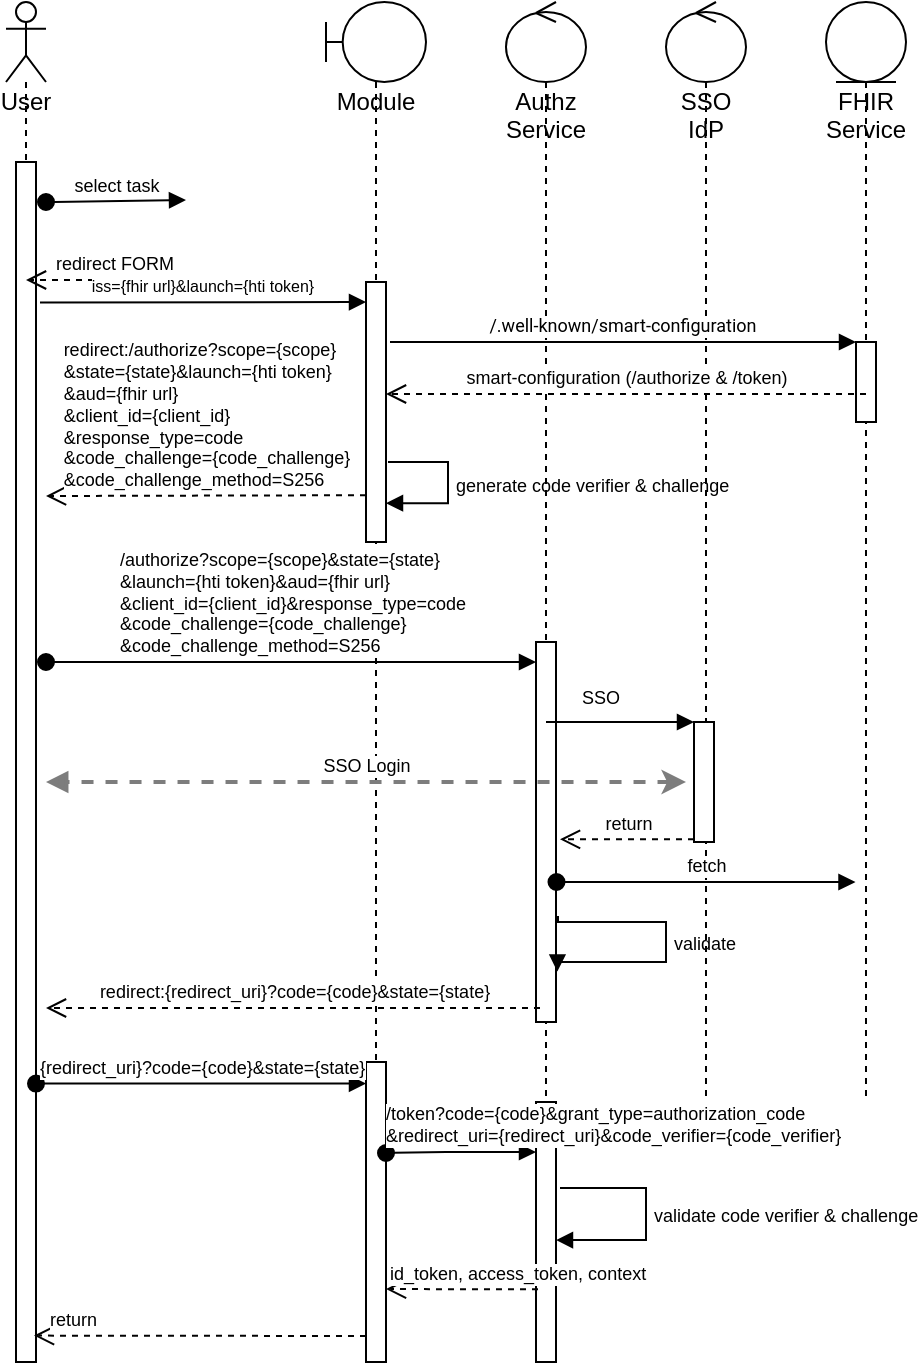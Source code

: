 <mxfile version="20.8.20" type="github">
  <diagram id="ASmLAsQBJp6RxAvkR3ZK" name="Page-1">
    <mxGraphModel dx="1795" dy="680" grid="1" gridSize="10" guides="1" tooltips="1" connect="1" arrows="1" fold="1" page="1" pageScale="1" pageWidth="827" pageHeight="1169" math="0" shadow="0">
      <root>
        <mxCell id="0" />
        <mxCell id="1" parent="0" />
        <mxCell id="tFAe00YomWJKI2c7WjUw-1" value="User" style="shape=umlLifeline;participant=umlActor;perimeter=lifelinePerimeter;whiteSpace=wrap;html=1;container=1;collapsible=0;recursiveResize=0;verticalAlign=top;spacingTop=36;outlineConnect=0;" vertex="1" parent="1">
          <mxGeometry x="-320" y="40" width="20" height="680" as="geometry" />
        </mxCell>
        <mxCell id="tFAe00YomWJKI2c7WjUw-2" value="" style="html=1;points=[];perimeter=orthogonalPerimeter;" vertex="1" parent="tFAe00YomWJKI2c7WjUw-1">
          <mxGeometry x="5" y="80" width="10" height="600" as="geometry" />
        </mxCell>
        <mxCell id="tFAe00YomWJKI2c7WjUw-3" value="Module" style="shape=umlLifeline;participant=umlBoundary;perimeter=lifelinePerimeter;whiteSpace=wrap;html=1;container=1;collapsible=0;recursiveResize=0;verticalAlign=top;spacingTop=36;outlineConnect=0;" vertex="1" parent="1">
          <mxGeometry x="-160" y="40" width="50" height="680" as="geometry" />
        </mxCell>
        <mxCell id="tFAe00YomWJKI2c7WjUw-4" value="" style="html=1;points=[];perimeter=orthogonalPerimeter;fontSize=9;" vertex="1" parent="tFAe00YomWJKI2c7WjUw-3">
          <mxGeometry x="20" y="140" width="10" height="130" as="geometry" />
        </mxCell>
        <mxCell id="tFAe00YomWJKI2c7WjUw-5" value="" style="html=1;points=[];perimeter=orthogonalPerimeter;fontSize=9;" vertex="1" parent="tFAe00YomWJKI2c7WjUw-3">
          <mxGeometry x="20" y="530" width="10" height="150" as="geometry" />
        </mxCell>
        <mxCell id="tFAe00YomWJKI2c7WjUw-6" value="&lt;font style=&quot;font-size: 9px;&quot;&gt;generate code verifier &amp;amp; challenge&lt;/font&gt;" style="edgeStyle=orthogonalEdgeStyle;html=1;align=left;spacingLeft=2;endArrow=block;rounded=0;entryX=0.9;entryY=0.351;entryDx=0;entryDy=0;entryPerimeter=0;" edge="1" parent="tFAe00YomWJKI2c7WjUw-3">
          <mxGeometry relative="1" as="geometry">
            <mxPoint x="31" y="230" as="sourcePoint" />
            <Array as="points">
              <mxPoint x="61" y="230" />
              <mxPoint x="61" y="251" />
            </Array>
            <mxPoint x="30" y="250.6" as="targetPoint" />
          </mxGeometry>
        </mxCell>
        <mxCell id="tFAe00YomWJKI2c7WjUw-7" value="Authz Service" style="shape=umlLifeline;participant=umlControl;perimeter=lifelinePerimeter;whiteSpace=wrap;html=1;container=1;collapsible=0;recursiveResize=0;verticalAlign=top;spacingTop=36;outlineConnect=0;" vertex="1" parent="1">
          <mxGeometry x="-70" y="40" width="40" height="680" as="geometry" />
        </mxCell>
        <mxCell id="tFAe00YomWJKI2c7WjUw-8" value="" style="html=1;points=[];perimeter=orthogonalPerimeter;fontSize=9;" vertex="1" parent="tFAe00YomWJKI2c7WjUw-7">
          <mxGeometry x="15" y="320" width="10" height="190" as="geometry" />
        </mxCell>
        <mxCell id="tFAe00YomWJKI2c7WjUw-9" value="" style="html=1;points=[];perimeter=orthogonalPerimeter;fontSize=9;" vertex="1" parent="tFAe00YomWJKI2c7WjUw-7">
          <mxGeometry x="15" y="550" width="10" height="130" as="geometry" />
        </mxCell>
        <mxCell id="tFAe00YomWJKI2c7WjUw-10" value="validate" style="edgeStyle=orthogonalEdgeStyle;html=1;align=left;spacingLeft=2;endArrow=block;rounded=0;fontSize=9;strokeColor=#030303;strokeWidth=1;exitX=1.1;exitY=0.721;exitDx=0;exitDy=0;exitPerimeter=0;entryX=1.067;entryY=0.867;entryDx=0;entryDy=0;entryPerimeter=0;" edge="1" parent="tFAe00YomWJKI2c7WjUw-7" source="tFAe00YomWJKI2c7WjUw-8" target="tFAe00YomWJKI2c7WjUw-8">
          <mxGeometry relative="1" as="geometry">
            <mxPoint x="205" y="460" as="sourcePoint" />
            <Array as="points">
              <mxPoint x="26" y="460" />
              <mxPoint x="80" y="460" />
              <mxPoint x="80" y="480" />
              <mxPoint x="26" y="480" />
            </Array>
            <mxPoint x="30" y="480" as="targetPoint" />
          </mxGeometry>
        </mxCell>
        <mxCell id="tFAe00YomWJKI2c7WjUw-11" value="validate code verifier &amp;amp; challenge" style="edgeStyle=orthogonalEdgeStyle;html=1;align=left;spacingLeft=2;endArrow=block;rounded=0;entryX=1;entryY=0.531;fontSize=9;entryDx=0;entryDy=0;entryPerimeter=0;exitX=1.2;exitY=0.331;exitDx=0;exitDy=0;exitPerimeter=0;" edge="1" parent="tFAe00YomWJKI2c7WjUw-7" source="tFAe00YomWJKI2c7WjUw-9" target="tFAe00YomWJKI2c7WjUw-9">
          <mxGeometry relative="1" as="geometry">
            <mxPoint x="30" y="590" as="sourcePoint" />
            <Array as="points">
              <mxPoint x="70" y="593" />
              <mxPoint x="70" y="619" />
            </Array>
          </mxGeometry>
        </mxCell>
        <mxCell id="tFAe00YomWJKI2c7WjUw-12" value="SSO IdP" style="shape=umlLifeline;participant=umlControl;perimeter=lifelinePerimeter;whiteSpace=wrap;html=1;container=1;collapsible=0;recursiveResize=0;verticalAlign=top;spacingTop=36;outlineConnect=0;" vertex="1" parent="1">
          <mxGeometry x="10" y="40" width="40" height="550" as="geometry" />
        </mxCell>
        <mxCell id="tFAe00YomWJKI2c7WjUw-13" value="" style="html=1;points=[];perimeter=orthogonalPerimeter;fontSize=9;" vertex="1" parent="tFAe00YomWJKI2c7WjUw-12">
          <mxGeometry x="14" y="360" width="10" height="60" as="geometry" />
        </mxCell>
        <mxCell id="tFAe00YomWJKI2c7WjUw-14" value="FHIR Service" style="shape=umlLifeline;participant=umlEntity;perimeter=lifelinePerimeter;whiteSpace=wrap;html=1;container=1;collapsible=0;recursiveResize=0;verticalAlign=top;spacingTop=36;outlineConnect=0;" vertex="1" parent="1">
          <mxGeometry x="90" y="40" width="40" height="550" as="geometry" />
        </mxCell>
        <mxCell id="tFAe00YomWJKI2c7WjUw-15" value="" style="html=1;points=[];perimeter=orthogonalPerimeter;fontSize=9;" vertex="1" parent="tFAe00YomWJKI2c7WjUw-14">
          <mxGeometry x="15" y="170" width="10" height="40" as="geometry" />
        </mxCell>
        <mxCell id="tFAe00YomWJKI2c7WjUw-16" value="select task" style="html=1;verticalAlign=bottom;startArrow=oval;startFill=1;endArrow=block;startSize=8;rounded=0;fontSize=9;" edge="1" parent="1">
          <mxGeometry width="60" relative="1" as="geometry">
            <mxPoint x="-300" y="140" as="sourcePoint" />
            <mxPoint x="-230" y="139" as="targetPoint" />
          </mxGeometry>
        </mxCell>
        <mxCell id="tFAe00YomWJKI2c7WjUw-17" value="redirect FORM" style="html=1;verticalAlign=bottom;endArrow=open;dashed=1;endSize=8;rounded=0;exitX=-0.2;exitY=0.975;exitDx=0;exitDy=0;exitPerimeter=0;fontSize=9;" edge="1" parent="1" target="tFAe00YomWJKI2c7WjUw-1">
          <mxGeometry relative="1" as="geometry">
            <mxPoint x="-222" y="179" as="sourcePoint" />
            <mxPoint x="-300" y="170" as="targetPoint" />
          </mxGeometry>
        </mxCell>
        <mxCell id="tFAe00YomWJKI2c7WjUw-18" value="&lt;span style=&quot;text-align: start;&quot; id=&quot;docs-internal-guid-1505f8b8-7fff-2bb9-398f-21b4f6429415&quot;&gt;&lt;p style=&quot;line-height: 1.2; text-align: center; margin-top: 0pt; margin-bottom: 0pt;&quot; dir=&quot;ltr&quot;&gt;&lt;span style=&quot;font-family: Asap, sans-serif; font-variant-ligatures: normal; font-variant-east-asian: normal; font-variant-position: normal; vertical-align: baseline;&quot;&gt;&lt;font style=&quot;font-size: 8px;&quot;&gt;iss={fhir url}&amp;amp;launch={hti token}&lt;/font&gt;&lt;/span&gt;&lt;/p&gt;&lt;/span&gt;" style="html=1;verticalAlign=bottom;endArrow=block;rounded=0;exitX=1.2;exitY=0.117;exitDx=0;exitDy=0;exitPerimeter=0;" edge="1" parent="1" source="tFAe00YomWJKI2c7WjUw-2">
          <mxGeometry width="80" relative="1" as="geometry">
            <mxPoint x="-300" y="190" as="sourcePoint" />
            <mxPoint x="-140" y="190" as="targetPoint" />
          </mxGeometry>
        </mxCell>
        <mxCell id="tFAe00YomWJKI2c7WjUw-19" value="&lt;span style=&quot;text-align: start;&quot; id=&quot;docs-internal-guid-a28b069d-7fff-43a8-c809-6137400d5dd9&quot;&gt;&lt;span style=&quot;font-family: Roboto, sans-serif; font-variant-ligatures: normal; font-variant-east-asian: normal; font-variant-position: normal; vertical-align: baseline;&quot;&gt;&lt;font style=&quot;font-size: 9px;&quot;&gt;/.well-known/smart-configuration&lt;/font&gt;&lt;/span&gt;&lt;/span&gt;" style="html=1;verticalAlign=bottom;endArrow=block;entryX=0;entryY=0;rounded=0;fontSize=9;startArrow=none;exitX=1.2;exitY=0.231;exitDx=0;exitDy=0;exitPerimeter=0;" edge="1" parent="1" source="tFAe00YomWJKI2c7WjUw-4" target="tFAe00YomWJKI2c7WjUw-15">
          <mxGeometry relative="1" as="geometry">
            <mxPoint x="-20.5" y="210" as="sourcePoint" />
          </mxGeometry>
        </mxCell>
        <mxCell id="tFAe00YomWJKI2c7WjUw-20" value="smart-configuration (/authorize &amp;amp; /token)" style="html=1;verticalAlign=bottom;endArrow=open;dashed=1;endSize=8;rounded=0;fontSize=9;" edge="1" parent="1">
          <mxGeometry relative="1" as="geometry">
            <mxPoint x="-130" y="236" as="targetPoint" />
            <mxPoint x="110" y="236" as="sourcePoint" />
          </mxGeometry>
        </mxCell>
        <mxCell id="tFAe00YomWJKI2c7WjUw-21" value="&lt;div style=&quot;border-color: var(--border-color); text-align: justify;&quot;&gt;/authorize?scope={scope}&amp;amp;state={state}&lt;/div&gt;&lt;div style=&quot;border-color: var(--border-color); text-align: justify;&quot;&gt;&amp;amp;launch={hti token}&amp;amp;aud={fhir url}&lt;/div&gt;&lt;div style=&quot;border-color: var(--border-color);&quot;&gt;&lt;div style=&quot;border-color: var(--border-color); text-align: justify;&quot;&gt;&amp;amp;client_id={client_id}&amp;amp;response_type=code&lt;/div&gt;&lt;/div&gt;&lt;div style=&quot;border-color: var(--border-color); text-align: justify;&quot;&gt;&amp;amp;code_challenge={code_challenge}&lt;/div&gt;&lt;div style=&quot;border-color: var(--border-color); text-align: justify;&quot;&gt;&amp;amp;code_challenge_method=S256&lt;/div&gt;" style="html=1;verticalAlign=bottom;startArrow=oval;endArrow=block;startSize=8;rounded=0;fontSize=9;" edge="1" parent="1">
          <mxGeometry relative="1" as="geometry">
            <mxPoint x="-300" y="370" as="sourcePoint" />
            <Array as="points">
              <mxPoint x="-270" y="370" />
            </Array>
            <mxPoint x="-55" y="370" as="targetPoint" />
          </mxGeometry>
        </mxCell>
        <mxCell id="tFAe00YomWJKI2c7WjUw-22" value="SSO" style="html=1;verticalAlign=bottom;endArrow=block;entryX=0;entryY=0;rounded=0;fontSize=9;" edge="1" parent="1" source="tFAe00YomWJKI2c7WjUw-7" target="tFAe00YomWJKI2c7WjUw-13">
          <mxGeometry x="-0.287" y="4" relative="1" as="geometry">
            <mxPoint x="-40" y="390" as="sourcePoint" />
            <mxPoint as="offset" />
          </mxGeometry>
        </mxCell>
        <mxCell id="tFAe00YomWJKI2c7WjUw-23" value="SSO Login" style="html=1;verticalAlign=bottom;endArrow=block;rounded=0;fontSize=9;startArrow=classic;startFill=1;strokeWidth=2;dashed=1;strokeColor=#7D7D7D;" edge="1" parent="1">
          <mxGeometry width="80" relative="1" as="geometry">
            <mxPoint x="20" y="430" as="sourcePoint" />
            <mxPoint x="-300" y="430" as="targetPoint" />
          </mxGeometry>
        </mxCell>
        <mxCell id="tFAe00YomWJKI2c7WjUw-24" value="return" style="html=1;verticalAlign=bottom;endArrow=open;dashed=1;endSize=8;rounded=0;fontSize=9;entryX=1.2;entryY=0.414;entryDx=0;entryDy=0;entryPerimeter=0;" edge="1" parent="1">
          <mxGeometry relative="1" as="geometry">
            <mxPoint x="-43" y="458.66" as="targetPoint" />
            <mxPoint x="24" y="458.66" as="sourcePoint" />
          </mxGeometry>
        </mxCell>
        <mxCell id="tFAe00YomWJKI2c7WjUw-25" value="&lt;div style=&quot;text-align: justify;&quot;&gt;redirect:/authorize?scope={scope}&lt;/div&gt;&lt;div style=&quot;&quot;&gt;&lt;div style=&quot;text-align: justify;&quot;&gt;&amp;amp;state={state}&amp;amp;launch={hti token}&lt;/div&gt;&lt;div style=&quot;text-align: justify;&quot;&gt;&amp;amp;aud={fhir url}&lt;/div&gt;&lt;div style=&quot;text-align: justify;&quot;&gt;&amp;amp;client_id={client_id}&lt;/div&gt;&lt;div style=&quot;text-align: justify;&quot;&gt;&amp;amp;response_type=code&lt;/div&gt;&lt;/div&gt;&lt;div style=&quot;text-align: justify;&quot;&gt;&amp;amp;code_challenge={code_challenge}&lt;/div&gt;&lt;div style=&quot;text-align: justify;&quot;&gt;&amp;amp;code_challenge_method=S256&lt;/div&gt;" style="html=1;verticalAlign=bottom;endArrow=open;dashed=1;endSize=8;rounded=0;exitX=0;exitY=0.82;exitDx=0;exitDy=0;exitPerimeter=0;fontSize=9;align=center;" edge="1" parent="1" source="tFAe00YomWJKI2c7WjUw-4">
          <mxGeometry relative="1" as="geometry">
            <mxPoint x="-151.5" y="260" as="sourcePoint" />
            <mxPoint x="-300" y="287" as="targetPoint" />
          </mxGeometry>
        </mxCell>
        <mxCell id="tFAe00YomWJKI2c7WjUw-26" value="redirect:{redirect_uri}?code={code}&amp;amp;state={state}" style="html=1;verticalAlign=bottom;endArrow=open;dashed=1;endSize=8;rounded=0;fontSize=9;strokeWidth=1;exitX=0.2;exitY=0.963;exitDx=0;exitDy=0;exitPerimeter=0;" edge="1" parent="1" source="tFAe00YomWJKI2c7WjUw-8">
          <mxGeometry relative="1" as="geometry">
            <mxPoint x="-60" y="540" as="sourcePoint" />
            <mxPoint x="-300" y="543" as="targetPoint" />
          </mxGeometry>
        </mxCell>
        <mxCell id="tFAe00YomWJKI2c7WjUw-27" value="&lt;div style=&quot;&quot;&gt;{redirect_uri}?code={code}&amp;amp;state={state}&lt;/div&gt;" style="html=1;verticalAlign=bottom;startArrow=oval;endArrow=block;startSize=8;rounded=0;fontSize=9;strokeWidth=1;align=left;exitX=1;exitY=0.768;exitDx=0;exitDy=0;exitPerimeter=0;" edge="1" parent="1" source="tFAe00YomWJKI2c7WjUw-2" target="tFAe00YomWJKI2c7WjUw-5">
          <mxGeometry x="-1" relative="1" as="geometry">
            <mxPoint x="-300" y="580" as="sourcePoint" />
            <mxPoint as="offset" />
          </mxGeometry>
        </mxCell>
        <mxCell id="tFAe00YomWJKI2c7WjUw-28" value="&lt;span style=&quot;&quot; id=&quot;docs-internal-guid-0ab07bfd-7fff-b5ed-49af-7fb6f616343c&quot;&gt;&lt;div style=&quot;border-color: var(--border-color);&quot;&gt;/token?code={code}&amp;amp;grant_type=authorization_code&lt;/div&gt;&lt;div style=&quot;border-color: var(--border-color);&quot;&gt;&amp;amp;redirect_uri={redirect_uri}&amp;amp;code_verifier={code_verifier}&lt;/div&gt;&lt;/span&gt;" style="html=1;verticalAlign=bottom;startArrow=oval;endArrow=block;startSize=8;rounded=0;fontSize=9;strokeWidth=1;exitX=1;exitY=0.57;exitDx=0;exitDy=0;exitPerimeter=0;align=left;" edge="1" parent="1">
          <mxGeometry x="-1" y="-2" relative="1" as="geometry">
            <mxPoint x="-130" y="615.5" as="sourcePoint" />
            <Array as="points">
              <mxPoint x="-100" y="615" />
            </Array>
            <mxPoint x="-2" y="-2" as="offset" />
            <mxPoint x="-55" y="615" as="targetPoint" />
          </mxGeometry>
        </mxCell>
        <mxCell id="tFAe00YomWJKI2c7WjUw-29" value="id_token, access_token, context" style="html=1;verticalAlign=bottom;endArrow=open;dashed=1;endSize=8;rounded=0;fontSize=9;strokeColor=#030303;strokeWidth=1;exitX=0.1;exitY=0.72;exitDx=0;exitDy=0;exitPerimeter=0;entryX=1;entryY=0.757;entryDx=0;entryDy=0;entryPerimeter=0;align=left;" edge="1" parent="1" source="tFAe00YomWJKI2c7WjUw-9" target="tFAe00YomWJKI2c7WjUw-5">
          <mxGeometry x="1" relative="1" as="geometry">
            <mxPoint x="-10" y="540" as="sourcePoint" />
            <mxPoint x="-90" y="540" as="targetPoint" />
            <mxPoint as="offset" />
          </mxGeometry>
        </mxCell>
        <mxCell id="tFAe00YomWJKI2c7WjUw-30" value="return" style="html=1;verticalAlign=bottom;endArrow=open;dashed=1;endSize=8;rounded=0;fontSize=9;strokeColor=#030303;strokeWidth=1;entryX=0.9;entryY=0.978;entryDx=0;entryDy=0;entryPerimeter=0;align=left;" edge="1" parent="1" target="tFAe00YomWJKI2c7WjUw-2">
          <mxGeometry x="0.927" relative="1" as="geometry">
            <mxPoint x="-140" y="707" as="sourcePoint" />
            <mxPoint x="-310.5" y="672.3" as="targetPoint" />
            <mxPoint as="offset" />
          </mxGeometry>
        </mxCell>
        <mxCell id="tFAe00YomWJKI2c7WjUw-31" value="fetch" style="html=1;verticalAlign=bottom;startArrow=oval;startFill=1;endArrow=block;startSize=8;rounded=0;fontSize=9;" edge="1" parent="1">
          <mxGeometry width="60" relative="1" as="geometry">
            <mxPoint x="-44.75" y="480" as="sourcePoint" />
            <mxPoint x="104.75" y="480" as="targetPoint" />
            <Array as="points">
              <mxPoint x="75.25" y="480" />
            </Array>
          </mxGeometry>
        </mxCell>
      </root>
    </mxGraphModel>
  </diagram>
</mxfile>
